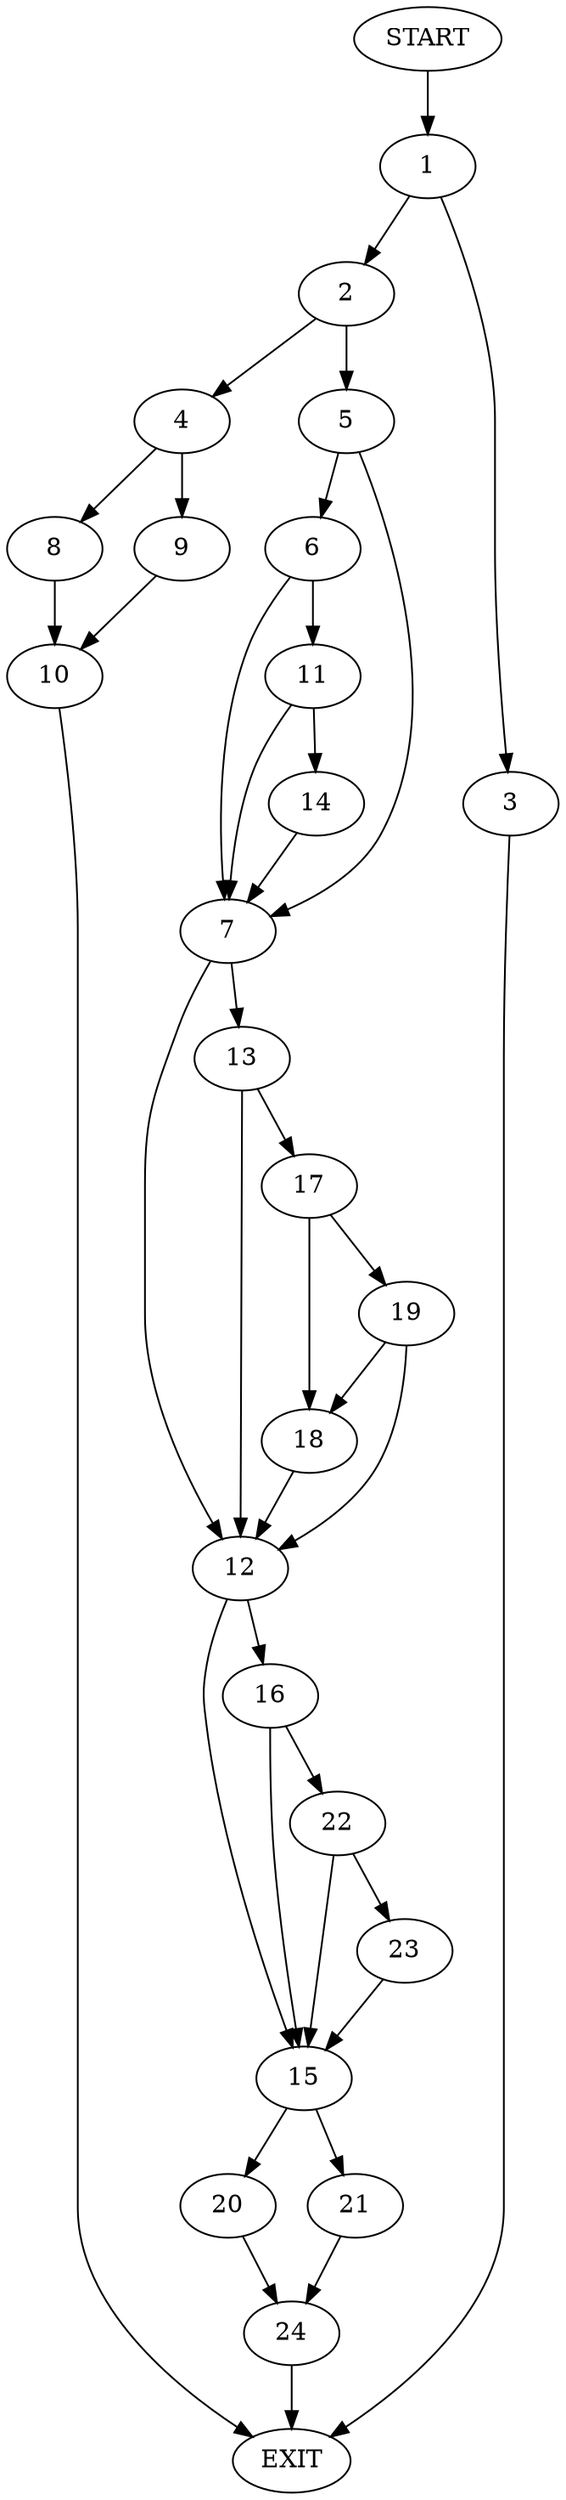 digraph {
0 [label="START"]
25 [label="EXIT"]
0 -> 1
1 -> 2
1 -> 3
3 -> 25
2 -> 4
2 -> 5
5 -> 6
5 -> 7
4 -> 8
4 -> 9
8 -> 10
9 -> 10
10 -> 25
6 -> 11
6 -> 7
7 -> 12
7 -> 13
11 -> 7
11 -> 14
14 -> 7
12 -> 15
12 -> 16
13 -> 12
13 -> 17
17 -> 18
17 -> 19
18 -> 12
19 -> 18
19 -> 12
15 -> 20
15 -> 21
16 -> 15
16 -> 22
22 -> 15
22 -> 23
23 -> 15
21 -> 24
20 -> 24
24 -> 25
}
